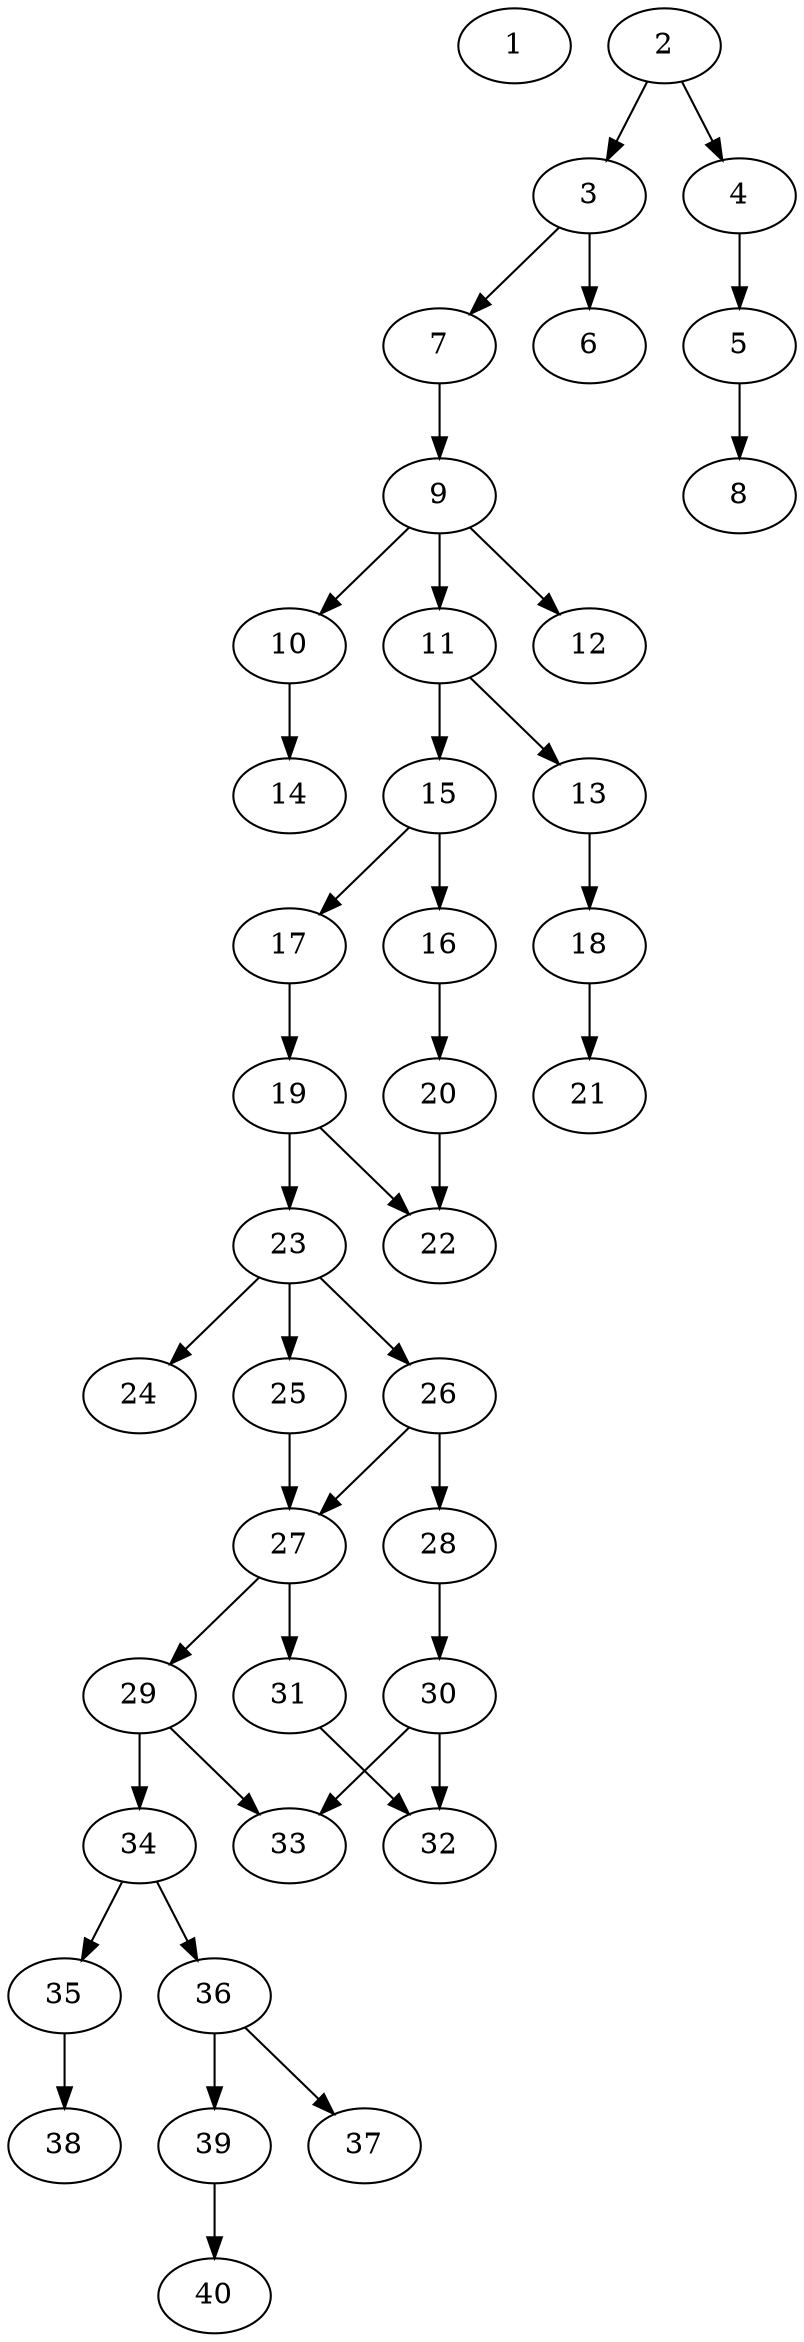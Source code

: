 // DAG automatically generated by daggen at Thu Oct  3 14:06:49 2019
// ./daggen --dot -n 40 --ccr 0.5 --fat 0.3 --regular 0.9 --density 0.5 --mindata 5242880 --maxdata 52428800 
digraph G {
  1 [size="15390720", alpha="0.19", expect_size="7695360"] 
  2 [size="71708672", alpha="0.04", expect_size="35854336"] 
  2 -> 3 [size ="35854336"]
  2 -> 4 [size ="35854336"]
  3 [size="77090816", alpha="0.18", expect_size="38545408"] 
  3 -> 6 [size ="38545408"]
  3 -> 7 [size ="38545408"]
  4 [size="78567424", alpha="0.02", expect_size="39283712"] 
  4 -> 5 [size ="39283712"]
  5 [size="18446336", alpha="0.05", expect_size="9223168"] 
  5 -> 8 [size ="9223168"]
  6 [size="60882944", alpha="0.05", expect_size="30441472"] 
  7 [size="93300736", alpha="0.03", expect_size="46650368"] 
  7 -> 9 [size ="46650368"]
  8 [size="85909504", alpha="0.09", expect_size="42954752"] 
  9 [size="82458624", alpha="0.01", expect_size="41229312"] 
  9 -> 10 [size ="41229312"]
  9 -> 11 [size ="41229312"]
  9 -> 12 [size ="41229312"]
  10 [size="40413184", alpha="0.13", expect_size="20206592"] 
  10 -> 14 [size ="20206592"]
  11 [size="10772480", alpha="0.17", expect_size="5386240"] 
  11 -> 13 [size ="5386240"]
  11 -> 15 [size ="5386240"]
  12 [size="101505024", alpha="0.14", expect_size="50752512"] 
  13 [size="25460736", alpha="0.08", expect_size="12730368"] 
  13 -> 18 [size ="12730368"]
  14 [size="14518272", alpha="0.16", expect_size="7259136"] 
  15 [size="21884928", alpha="0.12", expect_size="10942464"] 
  15 -> 16 [size ="10942464"]
  15 -> 17 [size ="10942464"]
  16 [size="44093440", alpha="0.08", expect_size="22046720"] 
  16 -> 20 [size ="22046720"]
  17 [size="65898496", alpha="0.18", expect_size="32949248"] 
  17 -> 19 [size ="32949248"]
  18 [size="77793280", alpha="0.01", expect_size="38896640"] 
  18 -> 21 [size ="38896640"]
  19 [size="24395776", alpha="0.04", expect_size="12197888"] 
  19 -> 22 [size ="12197888"]
  19 -> 23 [size ="12197888"]
  20 [size="29972480", alpha="0.09", expect_size="14986240"] 
  20 -> 22 [size ="14986240"]
  21 [size="91875328", alpha="0.15", expect_size="45937664"] 
  22 [size="77801472", alpha="0.14", expect_size="38900736"] 
  23 [size="47269888", alpha="0.07", expect_size="23634944"] 
  23 -> 24 [size ="23634944"]
  23 -> 25 [size ="23634944"]
  23 -> 26 [size ="23634944"]
  24 [size="84039680", alpha="0.15", expect_size="42019840"] 
  25 [size="66228224", alpha="0.04", expect_size="33114112"] 
  25 -> 27 [size ="33114112"]
  26 [size="26955776", alpha="0.04", expect_size="13477888"] 
  26 -> 27 [size ="13477888"]
  26 -> 28 [size ="13477888"]
  27 [size="65132544", alpha="0.02", expect_size="32566272"] 
  27 -> 29 [size ="32566272"]
  27 -> 31 [size ="32566272"]
  28 [size="57550848", alpha="0.15", expect_size="28775424"] 
  28 -> 30 [size ="28775424"]
  29 [size="60520448", alpha="0.04", expect_size="30260224"] 
  29 -> 33 [size ="30260224"]
  29 -> 34 [size ="30260224"]
  30 [size="81500160", alpha="0.19", expect_size="40750080"] 
  30 -> 32 [size ="40750080"]
  30 -> 33 [size ="40750080"]
  31 [size="31514624", alpha="0.14", expect_size="15757312"] 
  31 -> 32 [size ="15757312"]
  32 [size="104216576", alpha="0.08", expect_size="52108288"] 
  33 [size="77709312", alpha="0.06", expect_size="38854656"] 
  34 [size="18601984", alpha="0.04", expect_size="9300992"] 
  34 -> 35 [size ="9300992"]
  34 -> 36 [size ="9300992"]
  35 [size="89348096", alpha="0.05", expect_size="44674048"] 
  35 -> 38 [size ="44674048"]
  36 [size="14794752", alpha="0.13", expect_size="7397376"] 
  36 -> 37 [size ="7397376"]
  36 -> 39 [size ="7397376"]
  37 [size="34082816", alpha="0.12", expect_size="17041408"] 
  38 [size="41285632", alpha="0.06", expect_size="20642816"] 
  39 [size="17455104", alpha="0.03", expect_size="8727552"] 
  39 -> 40 [size ="8727552"]
  40 [size="34566144", alpha="0.04", expect_size="17283072"] 
}
